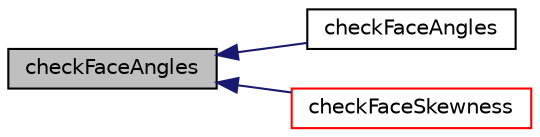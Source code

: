 digraph "checkFaceAngles"
{
  bgcolor="transparent";
  edge [fontname="Helvetica",fontsize="10",labelfontname="Helvetica",labelfontsize="10"];
  node [fontname="Helvetica",fontsize="10",shape=record];
  rankdir="LR";
  Node12379 [label="checkFaceAngles",height=0.2,width=0.4,color="black", fillcolor="grey75", style="filled", fontcolor="black"];
  Node12379 -> Node12380 [dir="back",color="midnightblue",fontsize="10",style="solid",fontname="Helvetica"];
  Node12380 [label="checkFaceAngles",height=0.2,width=0.4,color="black",URL="$a28685.html#a5892215d3fdbdab07cd690170095faf4",tooltip="Check face angles. "];
  Node12379 -> Node12381 [dir="back",color="midnightblue",fontsize="10",style="solid",fontname="Helvetica"];
  Node12381 [label="checkFaceSkewness",height=0.2,width=0.4,color="red",URL="$a28685.html#abc7996d343e94f1ec0d601d5828d9413",tooltip="Check face skewness. "];
}
